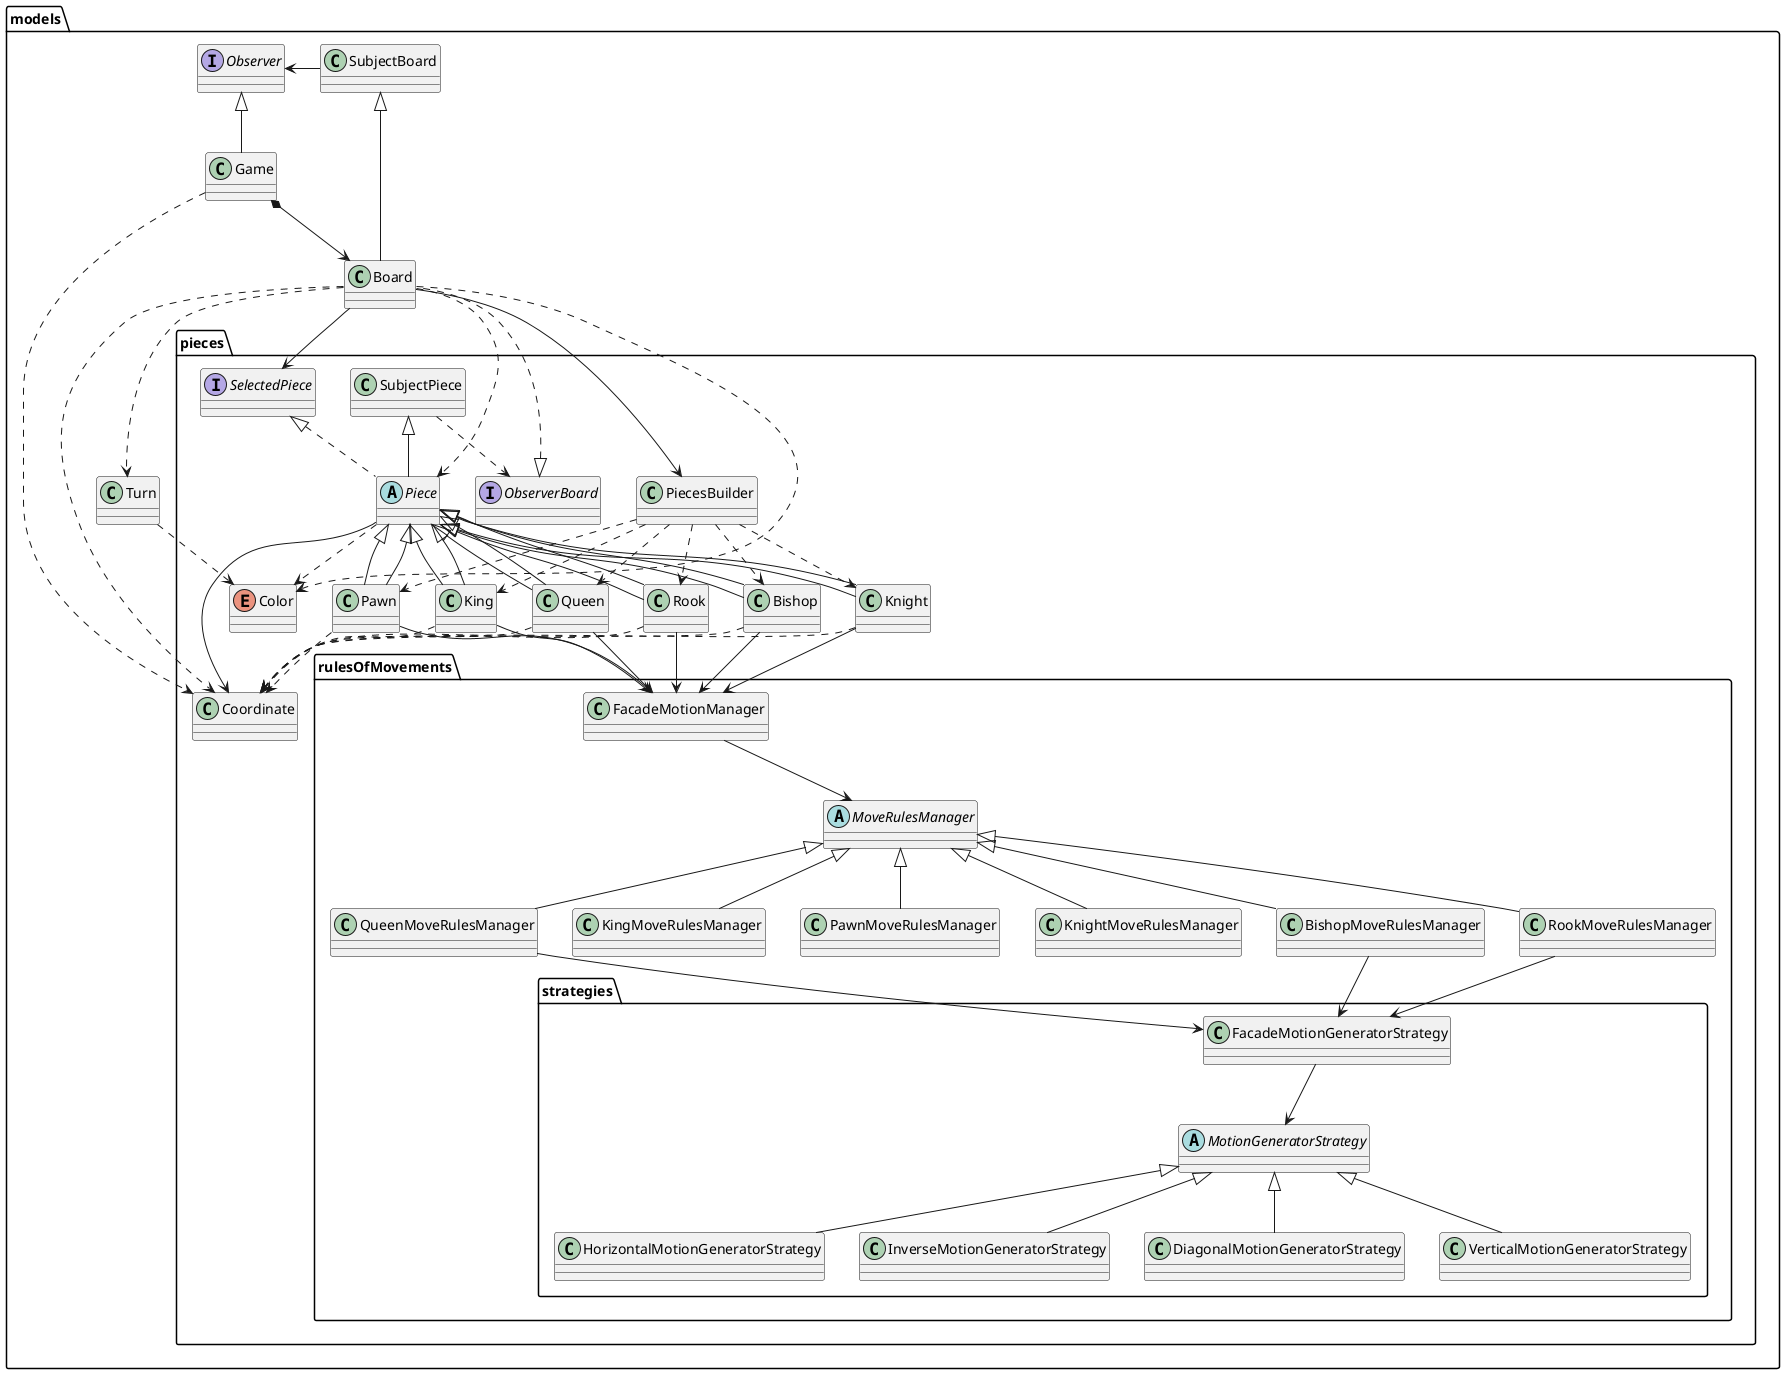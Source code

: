 @startuml

interface models.pieces.SelectedPiece {
}

class models.pieces.PiecesBuilder {
}

enum models.pieces.Color {
}

interface models.Observer {
}

class models.pieces.Coordinate {
}

class models.Board {
}

interface models.pieces.ObserverBoard {
}

class models.Game {
}

abstract class models.pieces.Piece {
}

class models.pieces.SubjectPiece {
}

class models.Turn {
}

class models.SubjectBoard {
}

abstract class models.pieces.Piece {
}

interface  models.pieces.SelectedPiece {
}

class  models.pieces.Queen {
}

class  models.pieces.Rook {
}

class  models.pieces.SubjectPiece {
}

class  models.pieces.Bishop {
}

class  models.pieces.Knight {
}

class  models.pieces.Pawn {
}

class  models.pieces.King {
}

class  models.pieces.Coordinate {
}

abstract class models.pieces.rulesOfMovements.MoveRulesManager {
}

class models.pieces.rulesOfMovements.strategies.HorizontalMotionGeneratorStrategy {
}

class models.pieces.rulesOfMovements.strategies.FacadeMotionGeneratorStrategy {
}

abstract class  models.pieces.rulesOfMovements.strategies.MotionGeneratorStrategy {
}

class  models.pieces.rulesOfMovements.strategies.InverseMotionGeneratorStrategy {
}

class  models.pieces.rulesOfMovements.strategies.DiagonalMotionGeneratorStrategy {
}

class  models.pieces.rulesOfMovements.strategies.VerticalMotionGeneratorStrategy {
}

class models.pieces.rulesOfMovements.FacadeMotionManager {
}

class models.pieces.rulesOfMovements.QueenMoveRulesManager {
}

class models.pieces.rulesOfMovements.KingMoveRulesManager {
}

class models.pieces.rulesOfMovements.PawnMoveRulesManager {
}

class models.pieces.rulesOfMovements.KnightMoveRulesManager {
}

class models.pieces.rulesOfMovements.BishopMoveRulesManager {
}

class  models.pieces.rulesOfMovements.RookMoveRulesManager {
}

models.pieces.Piece <|-- models.pieces.Bishop
models.pieces.Piece <|-- models.pieces.Knight
models.pieces.ObserverBoard <|.. models.Board
models.Observer <|-- models.Game
models.Game *--> models.Board
models.Game ..> models.pieces.Coordinate
models.Board ...> models.Turn
models.Board ..> models.pieces.Color
models.Board ..> models.pieces.Coordinate
models.Board --> models.pieces.PiecesBuilder
models.Board --> models.pieces.SelectedPiece
models.Board ..> models.pieces.Piece
models.Turn ..> models.pieces.Color
models.SubjectBoard <|-- models.Board
models.SubjectBoard -left-> models.Observer
models.pieces.SelectedPiece <|.. models.pieces.Piece
models.pieces.SubjectPiece ..> models.pieces.ObserverBoard
models.pieces.SubjectPiece <|-- models.pieces.Piece
models.pieces.Piece <|-- models.pieces.Queen
models.pieces.Piece <|-- models.pieces.Rook
models.pieces.Piece <|-- models.pieces.Pawn
models.pieces.Piece ..> models.pieces.Color
models.pieces.Piece -right-> models.pieces.Coordinate
models.pieces.Piece <|-- models.pieces.King

models.pieces.PiecesBuilder ..> models.pieces.Pawn
models.pieces.PiecesBuilder ..> models.pieces.Rook
models.pieces.PiecesBuilder ..> models.pieces.King
models.pieces.PiecesBuilder ..> models.pieces.Queen
models.pieces.PiecesBuilder ..> models.pieces.Bishop
models.pieces.PiecesBuilder ..> models.pieces.Knight

models.pieces.Rook ..> models.pieces.Coordinate
models.pieces.King ..> models.pieces.Coordinate
models.pieces.Queen ..> models.pieces.Coordinate
models.pieces.Bishop ..> models.pieces.Coordinate
models.pieces.Knight ..> models.pieces.Coordinate
models.pieces.Pawn ..> models.pieces.Coordinate

models.pieces.rulesOfMovements.FacadeMotionManager -->  models.pieces.rulesOfMovements.MoveRulesManager

models.pieces.rulesOfMovements.strategies.MotionGeneratorStrategy <|--  models.pieces.rulesOfMovements.strategies.HorizontalMotionGeneratorStrategy
models.pieces.rulesOfMovements.strategies.MotionGeneratorStrategy <|--  models.pieces.rulesOfMovements.strategies.InverseMotionGeneratorStrategy
models.pieces.rulesOfMovements.strategies.MotionGeneratorStrategy <|--  models.pieces.rulesOfMovements.strategies.DiagonalMotionGeneratorStrategy
models.pieces.rulesOfMovements.strategies.MotionGeneratorStrategy <|--  models.pieces.rulesOfMovements.strategies.VerticalMotionGeneratorStrategy

models.pieces.rulesOfMovements.MoveRulesManager <|--  models.pieces.rulesOfMovements.BishopMoveRulesManager
models.pieces.rulesOfMovements.MoveRulesManager <|--  models.pieces.rulesOfMovements.KnightMoveRulesManager
models.pieces.rulesOfMovements.MoveRulesManager <|--  models.pieces.rulesOfMovements.QueenMoveRulesManager
models.pieces.rulesOfMovements.MoveRulesManager <|--  models.pieces.rulesOfMovements.PawnMoveRulesManager
models.pieces.rulesOfMovements.MoveRulesManager <|--  models.pieces.rulesOfMovements.KingMoveRulesManager
models.pieces.rulesOfMovements.MoveRulesManager <|--  models.pieces.rulesOfMovements.RookMoveRulesManager

models.pieces.Piece <|--  models.pieces.King
models.pieces.Piece <|--  models.pieces.Queen
models.pieces.Piece <|--  models.pieces.Rook
models.pieces.Piece <|--  models.pieces.Bishop
models.pieces.Piece <|--  models.pieces.Knight
models.pieces.Piece <|--  models.pieces.Pawn

models.pieces.King -->  models.pieces.rulesOfMovements.FacadeMotionManager
models.pieces.Queen -->  models.pieces.rulesOfMovements.FacadeMotionManager
models.pieces.Rook -->  models.pieces.rulesOfMovements.FacadeMotionManager
models.pieces.Bishop -->  models.pieces.rulesOfMovements.FacadeMotionManager
models.pieces.Knight -->  models.pieces.rulesOfMovements.FacadeMotionManager
models.pieces.Pawn -->  models.pieces.rulesOfMovements.FacadeMotionManager

models.pieces.rulesOfMovements.BishopMoveRulesManager  -->  models.pieces.rulesOfMovements.strategies.FacadeMotionGeneratorStrategy
models.pieces.rulesOfMovements.QueenMoveRulesManager -->  models.pieces.rulesOfMovements.strategies.FacadeMotionGeneratorStrategy
models.pieces.rulesOfMovements.RookMoveRulesManager -->  models.pieces.rulesOfMovements.strategies.FacadeMotionGeneratorStrategy
models.pieces.rulesOfMovements.strategies.FacadeMotionGeneratorStrategy -->  models.pieces.rulesOfMovements.strategies.MotionGeneratorStrategy

@enduml